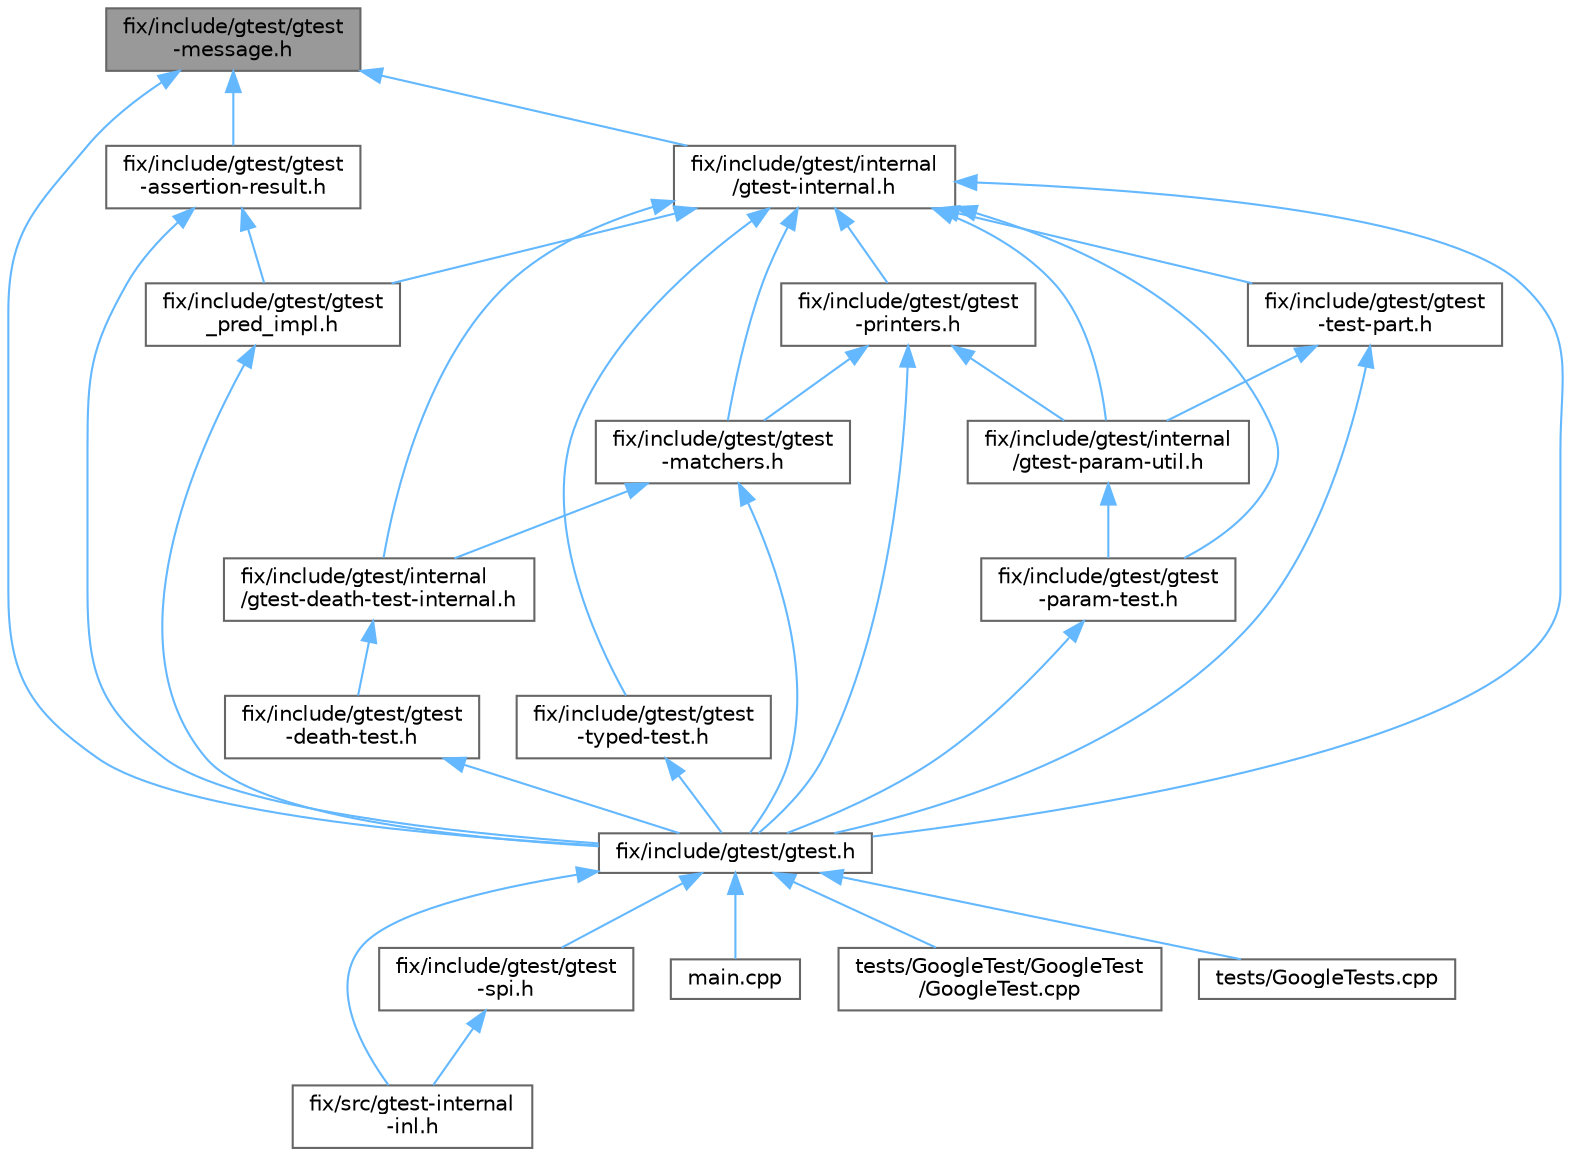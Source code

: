 digraph "fix/include/gtest/gtest-message.h"
{
 // LATEX_PDF_SIZE
  bgcolor="transparent";
  edge [fontname=Helvetica,fontsize=10,labelfontname=Helvetica,labelfontsize=10];
  node [fontname=Helvetica,fontsize=10,shape=box,height=0.2,width=0.4];
  Node1 [id="Node000001",label="fix/include/gtest/gtest\l-message.h",height=0.2,width=0.4,color="gray40", fillcolor="grey60", style="filled", fontcolor="black",tooltip=" "];
  Node1 -> Node2 [id="edge1_Node000001_Node000002",dir="back",color="steelblue1",style="solid",tooltip=" "];
  Node2 [id="Node000002",label="fix/include/gtest/gtest\l-assertion-result.h",height=0.2,width=0.4,color="grey40", fillcolor="white", style="filled",URL="$gtest-assertion-result_8h.html",tooltip=" "];
  Node2 -> Node3 [id="edge2_Node000002_Node000003",dir="back",color="steelblue1",style="solid",tooltip=" "];
  Node3 [id="Node000003",label="fix/include/gtest/gtest.h",height=0.2,width=0.4,color="grey40", fillcolor="white", style="filled",URL="$gtest_8h.html",tooltip=" "];
  Node3 -> Node4 [id="edge3_Node000003_Node000004",dir="back",color="steelblue1",style="solid",tooltip=" "];
  Node4 [id="Node000004",label="fix/include/gtest/gtest\l-spi.h",height=0.2,width=0.4,color="grey40", fillcolor="white", style="filled",URL="$gtest-spi_8h.html",tooltip=" "];
  Node4 -> Node5 [id="edge4_Node000004_Node000005",dir="back",color="steelblue1",style="solid",tooltip=" "];
  Node5 [id="Node000005",label="fix/src/gtest-internal\l-inl.h",height=0.2,width=0.4,color="grey40", fillcolor="white", style="filled",URL="$gtest-internal-inl_8h.html",tooltip=" "];
  Node3 -> Node5 [id="edge5_Node000003_Node000005",dir="back",color="steelblue1",style="solid",tooltip=" "];
  Node3 -> Node6 [id="edge6_Node000003_Node000006",dir="back",color="steelblue1",style="solid",tooltip=" "];
  Node6 [id="Node000006",label="main.cpp",height=0.2,width=0.4,color="grey40", fillcolor="white", style="filled",URL="$main_8cpp.html",tooltip=" "];
  Node3 -> Node7 [id="edge7_Node000003_Node000007",dir="back",color="steelblue1",style="solid",tooltip=" "];
  Node7 [id="Node000007",label="tests/GoogleTest/GoogleTest\l/GoogleTest.cpp",height=0.2,width=0.4,color="grey40", fillcolor="white", style="filled",URL="$_google_test_8cpp.html",tooltip=" "];
  Node3 -> Node8 [id="edge8_Node000003_Node000008",dir="back",color="steelblue1",style="solid",tooltip=" "];
  Node8 [id="Node000008",label="tests/GoogleTests.cpp",height=0.2,width=0.4,color="grey40", fillcolor="white", style="filled",URL="$_google_tests_8cpp.html",tooltip=" "];
  Node2 -> Node9 [id="edge9_Node000002_Node000009",dir="back",color="steelblue1",style="solid",tooltip=" "];
  Node9 [id="Node000009",label="fix/include/gtest/gtest\l_pred_impl.h",height=0.2,width=0.4,color="grey40", fillcolor="white", style="filled",URL="$gtest__pred__impl_8h.html",tooltip=" "];
  Node9 -> Node3 [id="edge10_Node000009_Node000003",dir="back",color="steelblue1",style="solid",tooltip=" "];
  Node1 -> Node3 [id="edge11_Node000001_Node000003",dir="back",color="steelblue1",style="solid",tooltip=" "];
  Node1 -> Node10 [id="edge12_Node000001_Node000010",dir="back",color="steelblue1",style="solid",tooltip=" "];
  Node10 [id="Node000010",label="fix/include/gtest/internal\l/gtest-internal.h",height=0.2,width=0.4,color="grey40", fillcolor="white", style="filled",URL="$gtest-internal_8h.html",tooltip=" "];
  Node10 -> Node11 [id="edge13_Node000010_Node000011",dir="back",color="steelblue1",style="solid",tooltip=" "];
  Node11 [id="Node000011",label="fix/include/gtest/gtest\l-matchers.h",height=0.2,width=0.4,color="grey40", fillcolor="white", style="filled",URL="$gtest-matchers_8h.html",tooltip=" "];
  Node11 -> Node3 [id="edge14_Node000011_Node000003",dir="back",color="steelblue1",style="solid",tooltip=" "];
  Node11 -> Node12 [id="edge15_Node000011_Node000012",dir="back",color="steelblue1",style="solid",tooltip=" "];
  Node12 [id="Node000012",label="fix/include/gtest/internal\l/gtest-death-test-internal.h",height=0.2,width=0.4,color="grey40", fillcolor="white", style="filled",URL="$gtest-death-test-internal_8h.html",tooltip=" "];
  Node12 -> Node13 [id="edge16_Node000012_Node000013",dir="back",color="steelblue1",style="solid",tooltip=" "];
  Node13 [id="Node000013",label="fix/include/gtest/gtest\l-death-test.h",height=0.2,width=0.4,color="grey40", fillcolor="white", style="filled",URL="$gtest-death-test_8h.html",tooltip=" "];
  Node13 -> Node3 [id="edge17_Node000013_Node000003",dir="back",color="steelblue1",style="solid",tooltip=" "];
  Node10 -> Node14 [id="edge18_Node000010_Node000014",dir="back",color="steelblue1",style="solid",tooltip=" "];
  Node14 [id="Node000014",label="fix/include/gtest/gtest\l-param-test.h",height=0.2,width=0.4,color="grey40", fillcolor="white", style="filled",URL="$gtest-param-test_8h.html",tooltip=" "];
  Node14 -> Node3 [id="edge19_Node000014_Node000003",dir="back",color="steelblue1",style="solid",tooltip=" "];
  Node10 -> Node15 [id="edge20_Node000010_Node000015",dir="back",color="steelblue1",style="solid",tooltip=" "];
  Node15 [id="Node000015",label="fix/include/gtest/gtest\l-printers.h",height=0.2,width=0.4,color="grey40", fillcolor="white", style="filled",URL="$gtest-printers_8h.html",tooltip=" "];
  Node15 -> Node11 [id="edge21_Node000015_Node000011",dir="back",color="steelblue1",style="solid",tooltip=" "];
  Node15 -> Node3 [id="edge22_Node000015_Node000003",dir="back",color="steelblue1",style="solid",tooltip=" "];
  Node15 -> Node16 [id="edge23_Node000015_Node000016",dir="back",color="steelblue1",style="solid",tooltip=" "];
  Node16 [id="Node000016",label="fix/include/gtest/internal\l/gtest-param-util.h",height=0.2,width=0.4,color="grey40", fillcolor="white", style="filled",URL="$gtest-param-util_8h.html",tooltip=" "];
  Node16 -> Node14 [id="edge24_Node000016_Node000014",dir="back",color="steelblue1",style="solid",tooltip=" "];
  Node10 -> Node17 [id="edge25_Node000010_Node000017",dir="back",color="steelblue1",style="solid",tooltip=" "];
  Node17 [id="Node000017",label="fix/include/gtest/gtest\l-test-part.h",height=0.2,width=0.4,color="grey40", fillcolor="white", style="filled",URL="$gtest-test-part_8h.html",tooltip=" "];
  Node17 -> Node3 [id="edge26_Node000017_Node000003",dir="back",color="steelblue1",style="solid",tooltip=" "];
  Node17 -> Node16 [id="edge27_Node000017_Node000016",dir="back",color="steelblue1",style="solid",tooltip=" "];
  Node10 -> Node18 [id="edge28_Node000010_Node000018",dir="back",color="steelblue1",style="solid",tooltip=" "];
  Node18 [id="Node000018",label="fix/include/gtest/gtest\l-typed-test.h",height=0.2,width=0.4,color="grey40", fillcolor="white", style="filled",URL="$gtest-typed-test_8h.html",tooltip=" "];
  Node18 -> Node3 [id="edge29_Node000018_Node000003",dir="back",color="steelblue1",style="solid",tooltip=" "];
  Node10 -> Node3 [id="edge30_Node000010_Node000003",dir="back",color="steelblue1",style="solid",tooltip=" "];
  Node10 -> Node9 [id="edge31_Node000010_Node000009",dir="back",color="steelblue1",style="solid",tooltip=" "];
  Node10 -> Node12 [id="edge32_Node000010_Node000012",dir="back",color="steelblue1",style="solid",tooltip=" "];
  Node10 -> Node16 [id="edge33_Node000010_Node000016",dir="back",color="steelblue1",style="solid",tooltip=" "];
}
